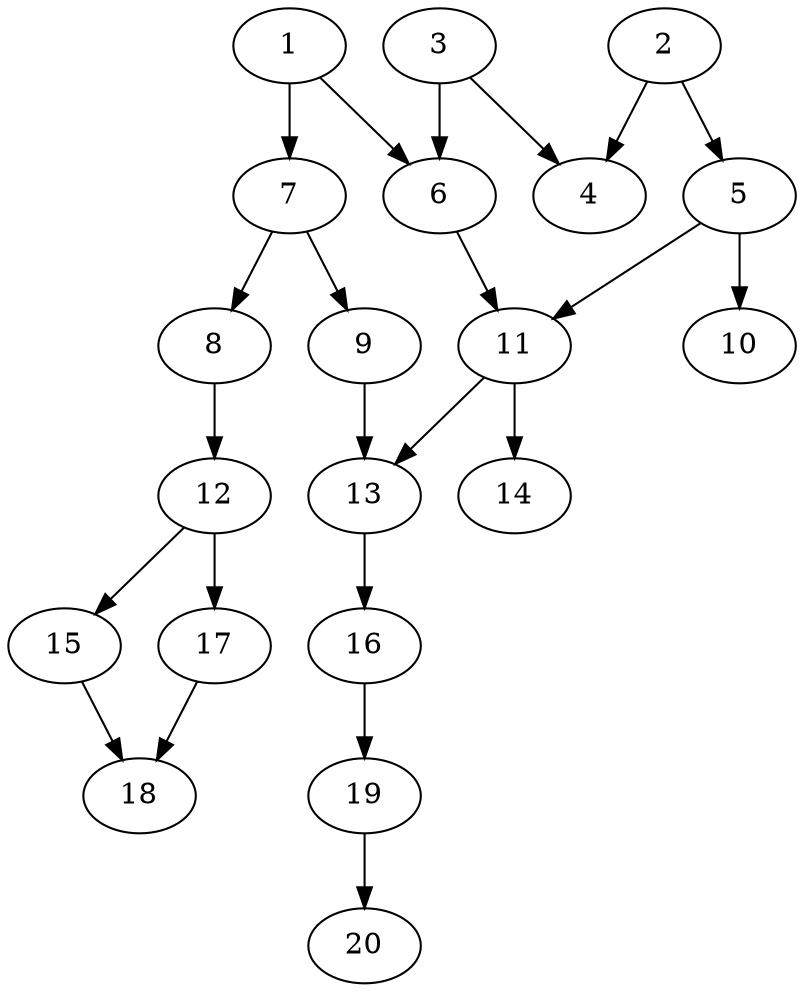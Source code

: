 // DAG automatically generated by daggen at Sat Jul 27 15:34:46 2019
// ./daggen --dot -n 20 --ccr 0.4 --fat 0.4 --regular 0.5 --density 0.4 --mindata 5242880 --maxdata 52428800 
digraph G {
  1 [size="66150400", alpha="0.02", expect_size="26460160"] 
  1 -> 6 [size ="26460160"]
  1 -> 7 [size ="26460160"]
  2 [size="122780160", alpha="0.01", expect_size="49112064"] 
  2 -> 4 [size ="49112064"]
  2 -> 5 [size ="49112064"]
  3 [size="115015680", alpha="0.09", expect_size="46006272"] 
  3 -> 4 [size ="46006272"]
  3 -> 6 [size ="46006272"]
  4 [size="88993280", alpha="0.04", expect_size="35597312"] 
  5 [size="21824000", alpha="0.12", expect_size="8729600"] 
  5 -> 10 [size ="8729600"]
  5 -> 11 [size ="8729600"]
  6 [size="86456320", alpha="0.05", expect_size="34582528"] 
  6 -> 11 [size ="34582528"]
  7 [size="65827840", alpha="0.13", expect_size="26331136"] 
  7 -> 8 [size ="26331136"]
  7 -> 9 [size ="26331136"]
  8 [size="117667840", alpha="0.19", expect_size="47067136"] 
  8 -> 12 [size ="47067136"]
  9 [size="97305600", alpha="0.16", expect_size="38922240"] 
  9 -> 13 [size ="38922240"]
  10 [size="49658880", alpha="0.19", expect_size="19863552"] 
  11 [size="121402880", alpha="0.13", expect_size="48561152"] 
  11 -> 13 [size ="48561152"]
  11 -> 14 [size ="48561152"]
  12 [size="16519680", alpha="0.15", expect_size="6607872"] 
  12 -> 15 [size ="6607872"]
  12 -> 17 [size ="6607872"]
  13 [size="21790720", alpha="0.03", expect_size="8716288"] 
  13 -> 16 [size ="8716288"]
  14 [size="72570880", alpha="0.07", expect_size="29028352"] 
  15 [size="97774080", alpha="0.01", expect_size="39109632"] 
  15 -> 18 [size ="39109632"]
  16 [size="50521600", alpha="0.19", expect_size="20208640"] 
  16 -> 19 [size ="20208640"]
  17 [size="81244160", alpha="0.08", expect_size="32497664"] 
  17 -> 18 [size ="32497664"]
  18 [size="37657600", alpha="0.00", expect_size="15063040"] 
  19 [size="33057280", alpha="0.12", expect_size="13222912"] 
  19 -> 20 [size ="13222912"]
  20 [size="128360960", alpha="0.13", expect_size="51344384"] 
}
